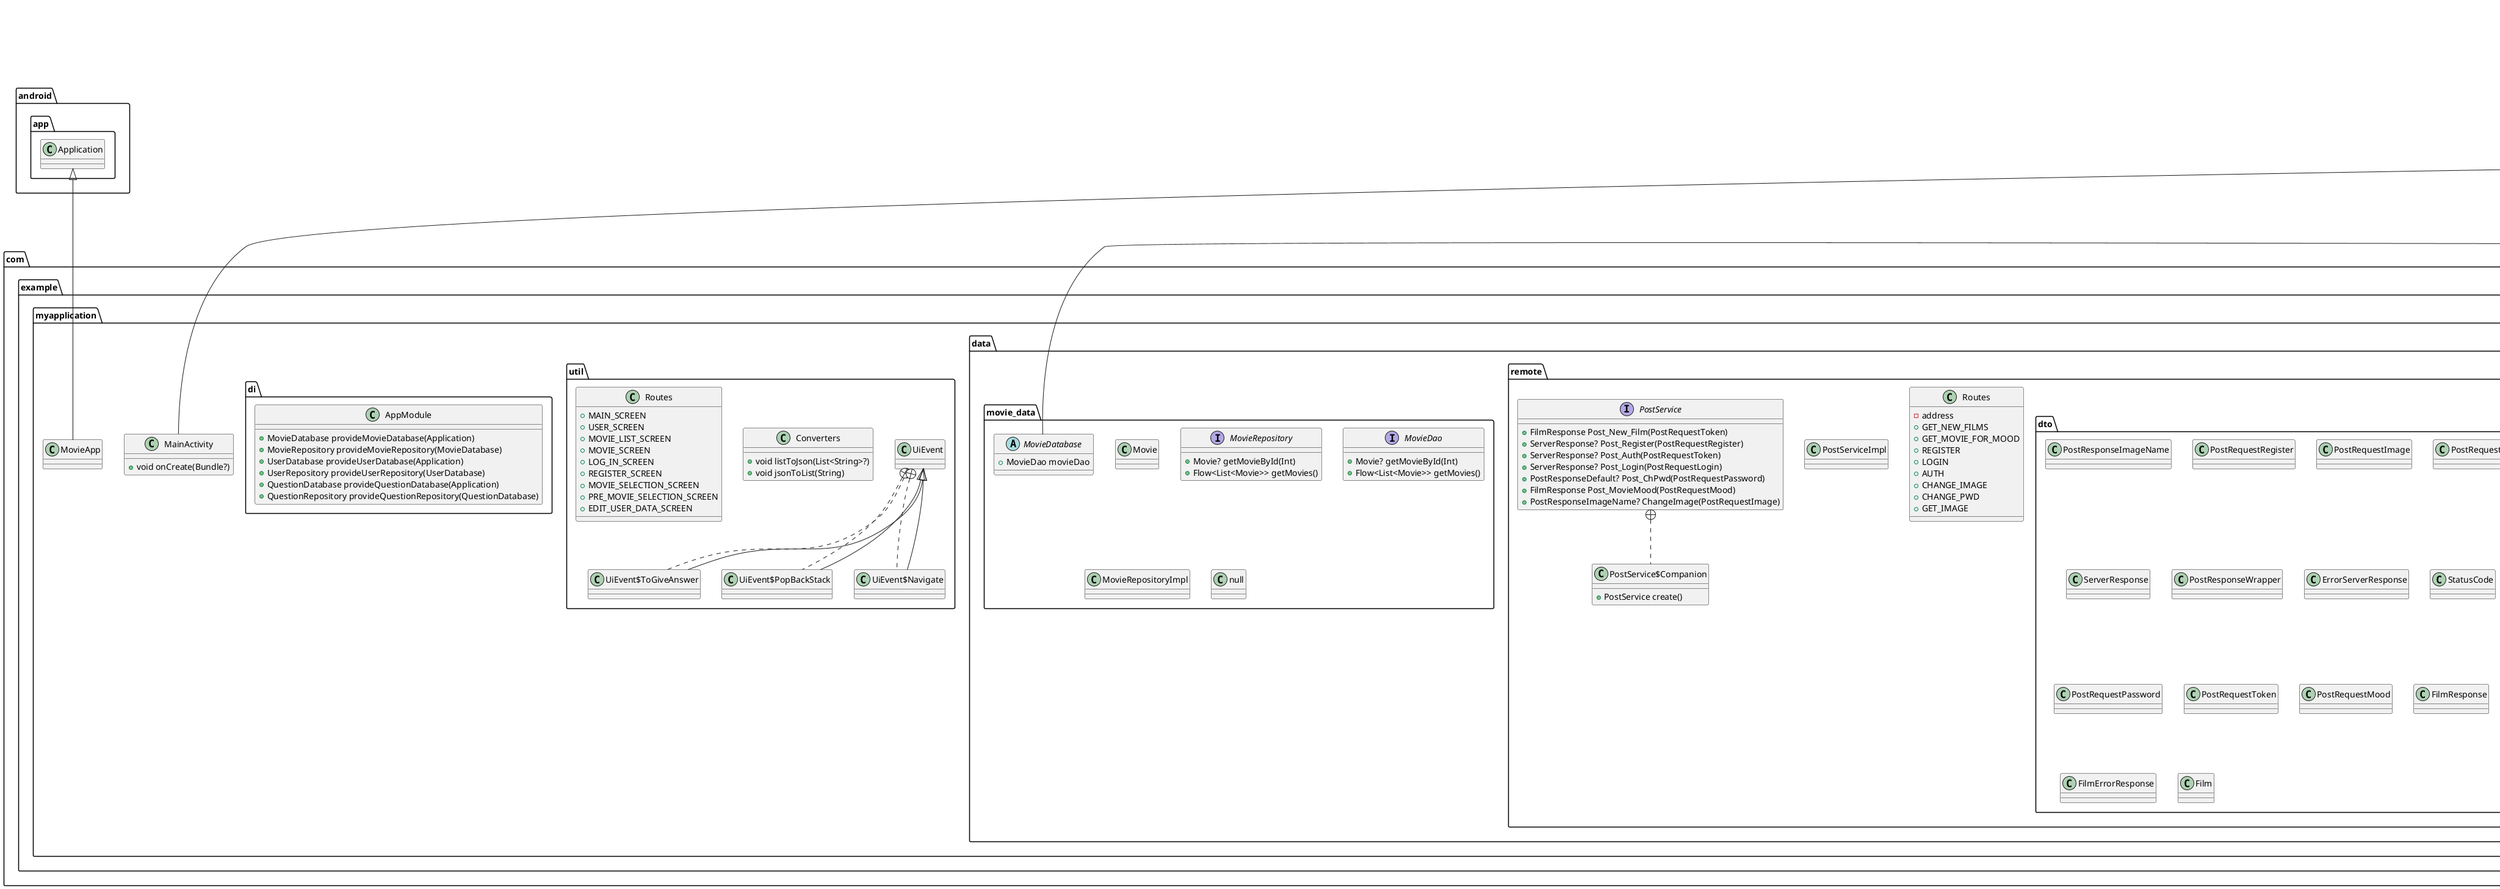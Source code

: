 @startuml
class com.example.myapplication.ui.movie_screen.MovieScreenViewModel {
}
class com.example.myapplication.ui.movie_screen.CREATOR {
+ MovieScreenViewModel createFromParcel(Parcel)
+ Array<MovieScreenViewModel?> newArray(Int)
}

class com.example.myapplication.ui.mood_test_pager.MoodTestPagerViewModel {
}
class com.example.myapplication.ui.user_screen.UserScreenViewModel {
}
class com.example.myapplication.data.questions_data.QuestionRepositoryImpl {
}
class com.example.myapplication.data.remote.dto.PostResponseImageName {
}
class com.example.myapplication.ui.register.RegistrationResponse {
}
class com.example.myapplication.ui.register.UserData {
}
class com.example.myapplication.ui.register.StatusCode {
}
class com.example.myapplication.data.movie_data.Movie {
}
class com.example.myapplication.data.remote.dto.PostRequestRegister {
}
class com.example.myapplication.ui.user_screen.UserScreenEvent$OnLoginChange {
}
class com.example.myapplication.ui.user_screen.UserScreenEvent$OnPasswordChange {
}
class com.example.myapplication.ui.user_screen.UserScreenEvent$OnNewPasswordChange {
}
class com.example.myapplication.ui.user_screen.UserScreenEvent$OnEditUserDataClick {
}
class com.example.myapplication.ui.user_screen.UserScreenEvent$OnSaveChangesClick {
}
class com.example.myapplication.ui.user_screen.UserScreenEvent {
}
class com.example.myapplication.data.questions_data.Question {
}
class com.example.myapplication.data.remote.dto.PostRequestImage {
}
class com.example.myapplication.data.remote.dto.PostRequestLogin {
}
class com.example.myapplication.data.user_data.UserRepositoryImpl {
}
interface com.example.myapplication.data.questions_data.QuestionRepository {
+ Flow<List<Question>> getQuestionsByType(Int)
+ Flow<List<Question>> getQuestions()
}

class com.example.myapplication.data.remote.dto.PostResponseDefault {
}
class com.example.myapplication.data.remote.dto.ServerResponse {
}
class com.example.myapplication.data.remote.dto.PostResponseWrapper {
}
class com.example.myapplication.data.remote.dto.ErrorServerResponse {
}
class com.example.myapplication.data.remote.dto.StatusCode {
}
class com.example.myapplication.data.remote.dto.PostResponseUser {
}
class com.example.myapplication.data.questions_data.null {
}
abstract class com.example.myapplication.data.questions_data.QuestionDatabase {
+ QuestionDao questionDao
}

class com.example.myapplication.data.remote.Routes {
-  address
+  GET_NEW_FILMS
+  GET_MOVIE_FOR_MOOD
+  REGISTER
+  LOGIN
+  AUTH
+  CHANGE_IMAGE
+  CHANGE_PWD
+  GET_IMAGE
}

class com.example.myapplication.data.remote.dto.PostRequestPassword {
}
class com.example.myapplication.ui.edit_user_data.EditUserDataViewModel {
}
interface com.example.myapplication.data.user_data.UserRepository {
+ void insertUser(User)
+ User? getUser()
}

class com.example.myapplication.ui.mood_test_pager.MoodTestPagerEvent$onCloseIconClick {
}
class com.example.myapplication.ui.mood_test_pager.MoodTestPagerEvent$onNextActionButtonClick {
}
class com.example.myapplication.ui.mood_test_pager.MoodTestPagerEvent {
}
interface com.example.myapplication.data.movie_data.MovieRepository {
+ Movie? getMovieById(Int)
+ Flow<List<Movie>> getMovies()
}

class com.example.myapplication.data.user_data.null {
}
abstract class com.example.myapplication.data.user_data.UserDatabase {
+ UserDao userDao
}

interface com.example.myapplication.data.movie_data.MovieDao {
+ Movie? getMovieById(Int)
+ Flow<List<Movie>> getMovies()
}

class com.example.myapplication.MovieApp {
}
class com.example.myapplication.data.remote.dto.PostRequestToken {
}
class com.example.myapplication.ui.register_screen.RegisterScreenEvent {
}
interface com.example.myapplication.data.questions_data.QuestionDao {
+ Flow<List<Question>> getQuestionsByType(Int)
+ Flow<List<Question>> getQuestions()
}

class com.example.myapplication.data.remote.PostServiceImpl {
}
class com.example.myapplication.data.movie_data.MovieRepositoryImpl {
}
class com.example.myapplication.util.UiEvent$ToGiveAnswer {
}
class com.example.myapplication.util.UiEvent$PopBackStack {
}
class com.example.myapplication.util.UiEvent$Navigate {
}
class com.example.myapplication.util.UiEvent {
}
class com.example.myapplication.data.user_data.User {
}
class com.example.myapplication.ui.register_screen.RegisterScreenViewModel {
}
class com.example.myapplication.MainActivity {
+ void onCreate(Bundle?)
}

interface com.example.myapplication.data.user_data.UserDao {
+ void insertUser(User)
+ User? getUser()
}

class com.example.myapplication.ui.edit_user_data.EditUserDataEvent$OnUserNameChange {
}
class com.example.myapplication.ui.edit_user_data.EditUserDataEvent$OnSaveChangesClick {
}
class com.example.myapplication.ui.edit_user_data.EditUserDataEvent$OnBackIconClick {
}
class com.example.myapplication.ui.edit_user_data.EditUserDataEvent {
}
enum com.example.myapplication.ui.reusable_composeables.BottomNavBarItem {
}
class com.example.myapplication.data.remote.dto.PostRequestMood {
}
class com.example.myapplication.util.Converters {
+ void listToJson(List<String>?)
+ void jsonToList(String)
}

class com.example.myapplication.data.remote.PostService$Companion {
+ PostService create()
}

interface com.example.myapplication.data.remote.PostService {
+ FilmResponse Post_New_Film(PostRequestToken)
+ ServerResponse? Post_Register(PostRequestRegister)
+ ServerResponse? Post_Auth(PostRequestToken)
+ ServerResponse? Post_Login(PostRequestLogin)
+ PostResponseDefault? Post_ChPwd(PostRequestPassword)
+ FilmResponse Post_MovieMood(PostRequestMood)
+ PostResponseImageName? ChangeImage(PostRequestImage)
}

class com.example.myapplication.di.AppModule {
+ MovieDatabase provideMovieDatabase(Application)
+ MovieRepository provideMovieRepository(MovieDatabase)
+ UserDatabase provideUserDatabase(Application)
+ UserRepository provideUserRepository(UserDatabase)
+ QuestionDatabase provideQuestionDatabase(Application)
+ QuestionRepository provideQuestionRepository(QuestionDatabase)
}

class com.example.myapplication.ui.user_screen.PasswordVisualTransformation {
+ TransformedText filter(AnnotatedString)
}

class com.example.myapplication.ui.Constants$Companion {
+ Uri DEFAULT_URI
}

class com.example.myapplication.ui.Constants {
}
class com.example.myapplication.util.Routes {
+  MAIN_SCREEN
+  USER_SCREEN
+  MOVIE_LIST_SCREEN
+  MOVIE_SCREEN
+  LOG_IN_SCREEN
+  REGISTER_SCREEN
+  MOVIE_SELECTION_SCREEN
+  PRE_MOVIE_SELECTION_SCREEN
+  EDIT_USER_DATA_SCREEN
}

class com.example.myapplication.ui.movie_list_screen.MovieListScreenEvent$OnMovieClick {
}
class com.example.myapplication.ui.movie_list_screen.MovieListScreenEvent {
}
class com.example.myapplication.data.remote.dto.FilmResponse {
}
class com.example.myapplication.data.remote.dto.FilmListResponse {
}
class com.example.myapplication.data.remote.dto.FilmErrorResponse {
}
class com.example.myapplication.data.remote.dto.Film {
}
class com.example.myapplication.ui.main_screen.MainScreenViewModel {
}
class com.example.myapplication.ui.movie_list_screen.MovieListScreenViewModel {
}
class com.example.myapplication.ui.movie_screen.MovieScreenEvent$OnBackIconClick {
}
class com.example.myapplication.ui.movie_screen.MovieScreenEvent {
}
class com.example.myapplication.ui.main_screen.MainScreenEvent$OnMovieClick {
}
class com.example.myapplication.ui.main_screen.MainScreenEvent$OnMovieSelectionButtonClick {
}
class com.example.myapplication.ui.main_screen.MainScreenEvent$OnAvatarClick {
}
class com.example.myapplication.ui.main_screen.MainScreenEvent$OnSelectedMoviesClick {
}
class com.example.myapplication.ui.main_screen.MainScreenEvent {
}
class com.example.myapplication.data.movie_data.null {
}
abstract class com.example.myapplication.data.movie_data.MovieDatabase {
+ MovieDao movieDao
}



com.example.myapplication.ui.movie_screen.Creator <|.. com.example.myapplication.ui.movie_screen.CREATOR
com.example.myapplication.ui.user_screen.UserScreenEvent +.. com.example.myapplication.ui.user_screen.UserScreenEvent$OnLoginChange
com.example.myapplication.ui.user_screen.UserScreenEvent <|-- com.example.myapplication.ui.user_screen.UserScreenEvent$OnLoginChange
com.example.myapplication.ui.user_screen.UserScreenEvent +.. com.example.myapplication.ui.user_screen.UserScreenEvent$OnPasswordChange
com.example.myapplication.ui.user_screen.UserScreenEvent <|-- com.example.myapplication.ui.user_screen.UserScreenEvent$OnPasswordChange
com.example.myapplication.ui.user_screen.UserScreenEvent +.. com.example.myapplication.ui.user_screen.UserScreenEvent$OnNewPasswordChange
com.example.myapplication.ui.user_screen.UserScreenEvent <|-- com.example.myapplication.ui.user_screen.UserScreenEvent$OnNewPasswordChange
com.example.myapplication.ui.user_screen.UserScreenEvent +.. com.example.myapplication.ui.user_screen.UserScreenEvent$OnEditUserDataClick
com.example.myapplication.ui.user_screen.UserScreenEvent <|-- com.example.myapplication.ui.user_screen.UserScreenEvent$OnEditUserDataClick
com.example.myapplication.ui.user_screen.UserScreenEvent +.. com.example.myapplication.ui.user_screen.UserScreenEvent$OnSaveChangesClick
com.example.myapplication.ui.user_screen.UserScreenEvent <|-- com.example.myapplication.ui.user_screen.UserScreenEvent$OnSaveChangesClick
androidx.room.RoomDatabase <|-- com.example.myapplication.data.questions_data.QuestionDatabase
com.example.myapplication.ui.mood_test_pager.MoodTestPagerEvent +.. com.example.myapplication.ui.mood_test_pager.MoodTestPagerEvent$onCloseIconClick
com.example.myapplication.ui.mood_test_pager.MoodTestPagerEvent <|-- com.example.myapplication.ui.mood_test_pager.MoodTestPagerEvent$onCloseIconClick
com.example.myapplication.ui.mood_test_pager.MoodTestPagerEvent +.. com.example.myapplication.ui.mood_test_pager.MoodTestPagerEvent$onNextActionButtonClick
com.example.myapplication.ui.mood_test_pager.MoodTestPagerEvent <|-- com.example.myapplication.ui.mood_test_pager.MoodTestPagerEvent$onNextActionButtonClick
androidx.room.RoomDatabase <|-- com.example.myapplication.data.user_data.UserDatabase
android.app.Application <|-- com.example.myapplication.MovieApp
com.example.myapplication.util.UiEvent +.. com.example.myapplication.util.UiEvent$ToGiveAnswer
com.example.myapplication.util.UiEvent <|-- com.example.myapplication.util.UiEvent$ToGiveAnswer
com.example.myapplication.util.UiEvent +.. com.example.myapplication.util.UiEvent$PopBackStack
com.example.myapplication.util.UiEvent <|-- com.example.myapplication.util.UiEvent$PopBackStack
com.example.myapplication.util.UiEvent +.. com.example.myapplication.util.UiEvent$Navigate
com.example.myapplication.util.UiEvent <|-- com.example.myapplication.util.UiEvent$Navigate
androidx.lifecycle.ViewModel <|-- com.example.myapplication.ui.register_screen.RegisterScreenViewModel
androidx.activity.ComponentActivity <|-- com.example.myapplication.MainActivity
com.example.myapplication.ui.edit_user_data.EditUserDataEvent +.. com.example.myapplication.ui.edit_user_data.EditUserDataEvent$OnUserNameChange
com.example.myapplication.ui.edit_user_data.EditUserDataEvent <|-- com.example.myapplication.ui.edit_user_data.EditUserDataEvent$OnUserNameChange
com.example.myapplication.ui.edit_user_data.EditUserDataEvent +.. com.example.myapplication.ui.edit_user_data.EditUserDataEvent$OnSaveChangesClick
com.example.myapplication.ui.edit_user_data.EditUserDataEvent <|-- com.example.myapplication.ui.edit_user_data.EditUserDataEvent$OnSaveChangesClick
com.example.myapplication.ui.edit_user_data.EditUserDataEvent +.. com.example.myapplication.ui.edit_user_data.EditUserDataEvent$OnBackIconClick
com.example.myapplication.ui.edit_user_data.EditUserDataEvent <|-- com.example.myapplication.ui.edit_user_data.EditUserDataEvent$OnBackIconClick
com.example.myapplication.data.remote.PostService +.. com.example.myapplication.data.remote.PostService$Companion
androidx.compose.ui.text.input.VisualTransformation <|.. com.example.myapplication.ui.user_screen.PasswordVisualTransformation
com.example.myapplication.ui.Constants +.. com.example.myapplication.ui.Constants$Companion
com.example.myapplication.ui.movie_list_screen.MovieListScreenEvent +.. com.example.myapplication.ui.movie_list_screen.MovieListScreenEvent$OnMovieClick
com.example.myapplication.ui.movie_list_screen.MovieListScreenEvent <|-- com.example.myapplication.ui.movie_list_screen.MovieListScreenEvent$OnMovieClick
com.example.myapplication.ui.movie_screen.MovieScreenEvent +.. com.example.myapplication.ui.movie_screen.MovieScreenEvent$OnBackIconClick
com.example.myapplication.ui.movie_screen.MovieScreenEvent <|-- com.example.myapplication.ui.movie_screen.MovieScreenEvent$OnBackIconClick
com.example.myapplication.ui.main_screen.MainScreenEvent +.. com.example.myapplication.ui.main_screen.MainScreenEvent$OnMovieClick
com.example.myapplication.ui.main_screen.MainScreenEvent <|-- com.example.myapplication.ui.main_screen.MainScreenEvent$OnMovieClick
com.example.myapplication.ui.main_screen.MainScreenEvent +.. com.example.myapplication.ui.main_screen.MainScreenEvent$OnMovieSelectionButtonClick
com.example.myapplication.ui.main_screen.MainScreenEvent <|-- com.example.myapplication.ui.main_screen.MainScreenEvent$OnMovieSelectionButtonClick
com.example.myapplication.ui.main_screen.MainScreenEvent +.. com.example.myapplication.ui.main_screen.MainScreenEvent$OnAvatarClick
com.example.myapplication.ui.main_screen.MainScreenEvent <|-- com.example.myapplication.ui.main_screen.MainScreenEvent$OnAvatarClick
com.example.myapplication.ui.main_screen.MainScreenEvent +.. com.example.myapplication.ui.main_screen.MainScreenEvent$OnSelectedMoviesClick
com.example.myapplication.ui.main_screen.MainScreenEvent <|-- com.example.myapplication.ui.main_screen.MainScreenEvent$OnSelectedMoviesClick
androidx.room.RoomDatabase <|-- com.example.myapplication.data.movie_data.MovieDatabase
@enduml